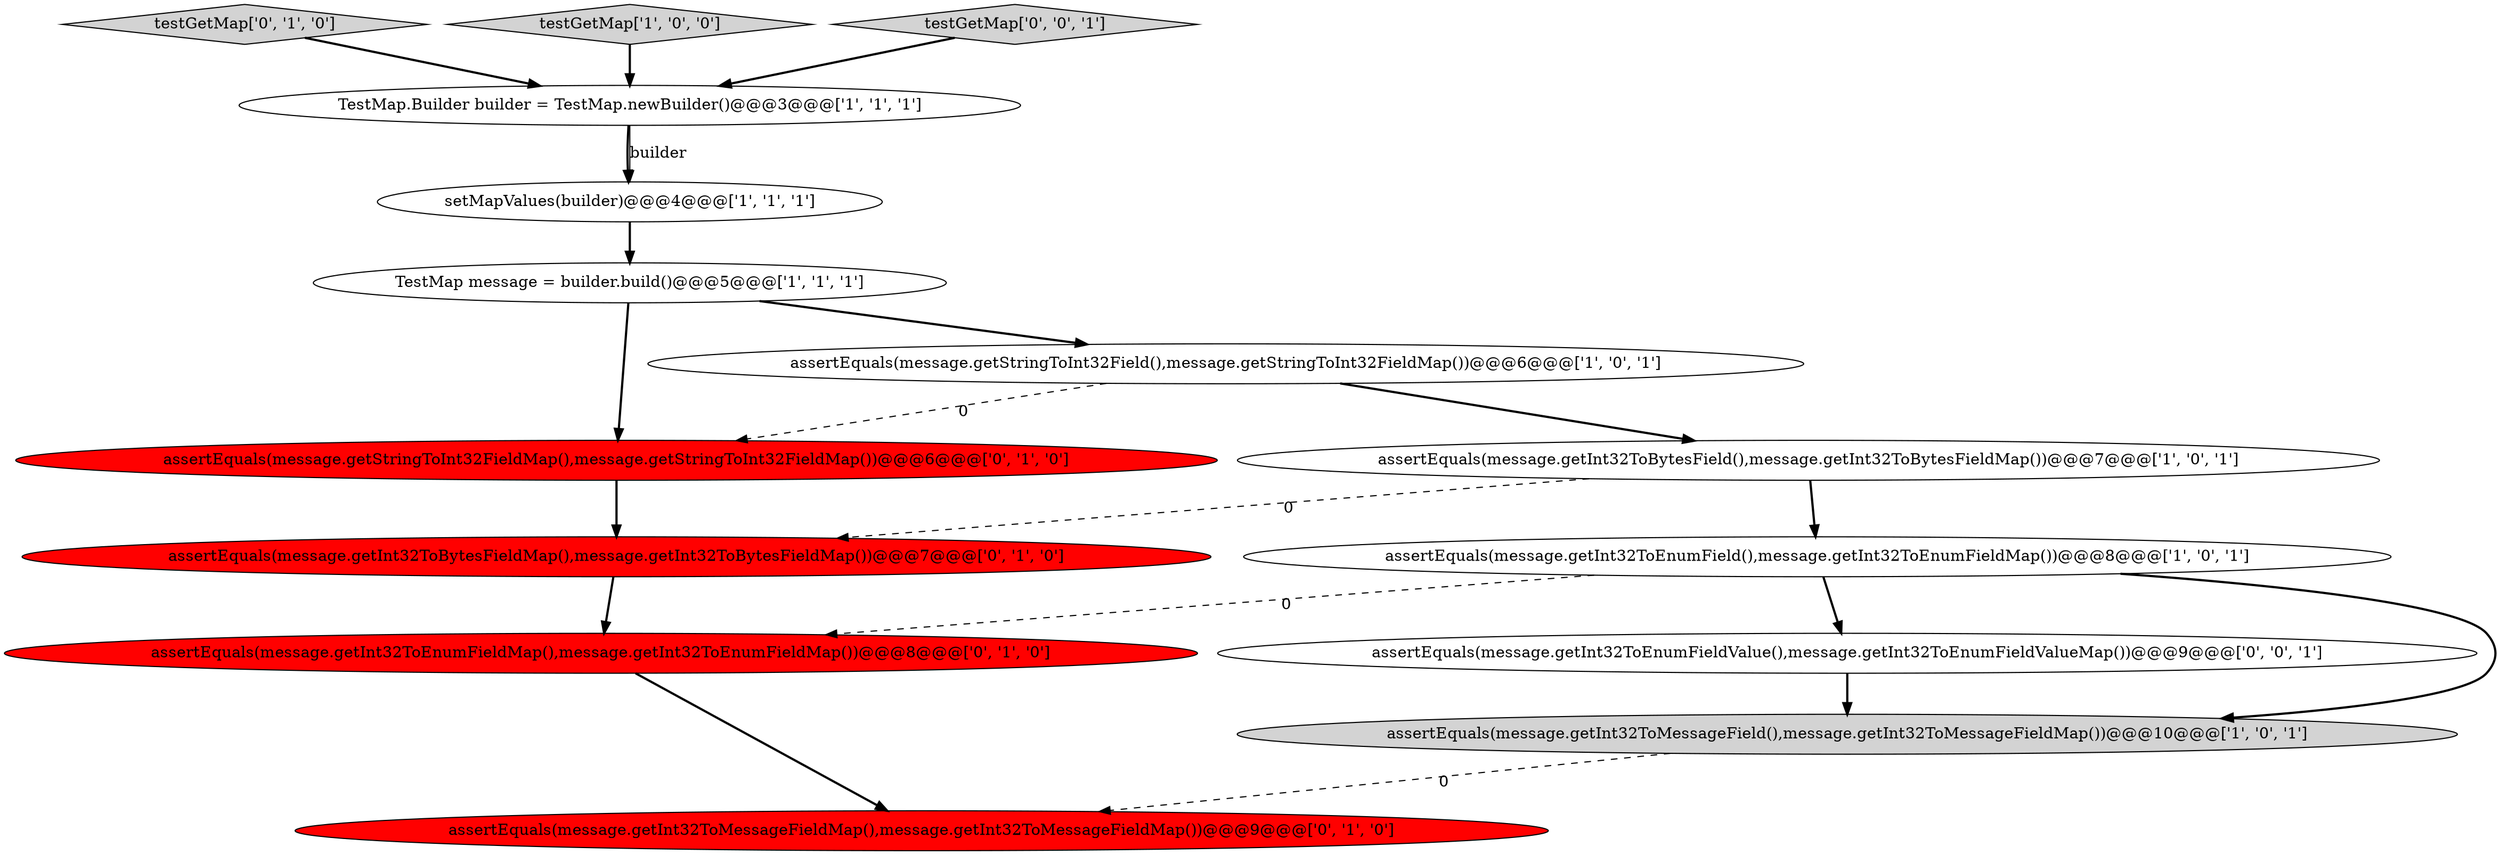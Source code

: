 digraph {
10 [style = filled, label = "assertEquals(message.getStringToInt32FieldMap(),message.getStringToInt32FieldMap())@@@6@@@['0', '1', '0']", fillcolor = red, shape = ellipse image = "AAA1AAABBB2BBB"];
1 [style = filled, label = "assertEquals(message.getInt32ToEnumField(),message.getInt32ToEnumFieldMap())@@@8@@@['1', '0', '1']", fillcolor = white, shape = ellipse image = "AAA0AAABBB1BBB"];
0 [style = filled, label = "setMapValues(builder)@@@4@@@['1', '1', '1']", fillcolor = white, shape = ellipse image = "AAA0AAABBB1BBB"];
3 [style = filled, label = "TestMap message = builder.build()@@@5@@@['1', '1', '1']", fillcolor = white, shape = ellipse image = "AAA0AAABBB1BBB"];
9 [style = filled, label = "assertEquals(message.getInt32ToBytesFieldMap(),message.getInt32ToBytesFieldMap())@@@7@@@['0', '1', '0']", fillcolor = red, shape = ellipse image = "AAA1AAABBB2BBB"];
12 [style = filled, label = "assertEquals(message.getInt32ToEnumFieldMap(),message.getInt32ToEnumFieldMap())@@@8@@@['0', '1', '0']", fillcolor = red, shape = ellipse image = "AAA1AAABBB2BBB"];
14 [style = filled, label = "assertEquals(message.getInt32ToEnumFieldValue(),message.getInt32ToEnumFieldValueMap())@@@9@@@['0', '0', '1']", fillcolor = white, shape = ellipse image = "AAA0AAABBB3BBB"];
5 [style = filled, label = "assertEquals(message.getInt32ToMessageField(),message.getInt32ToMessageFieldMap())@@@10@@@['1', '0', '1']", fillcolor = lightgray, shape = ellipse image = "AAA0AAABBB1BBB"];
4 [style = filled, label = "assertEquals(message.getStringToInt32Field(),message.getStringToInt32FieldMap())@@@6@@@['1', '0', '1']", fillcolor = white, shape = ellipse image = "AAA0AAABBB1BBB"];
8 [style = filled, label = "testGetMap['0', '1', '0']", fillcolor = lightgray, shape = diamond image = "AAA0AAABBB2BBB"];
7 [style = filled, label = "TestMap.Builder builder = TestMap.newBuilder()@@@3@@@['1', '1', '1']", fillcolor = white, shape = ellipse image = "AAA0AAABBB1BBB"];
2 [style = filled, label = "testGetMap['1', '0', '0']", fillcolor = lightgray, shape = diamond image = "AAA0AAABBB1BBB"];
13 [style = filled, label = "testGetMap['0', '0', '1']", fillcolor = lightgray, shape = diamond image = "AAA0AAABBB3BBB"];
11 [style = filled, label = "assertEquals(message.getInt32ToMessageFieldMap(),message.getInt32ToMessageFieldMap())@@@9@@@['0', '1', '0']", fillcolor = red, shape = ellipse image = "AAA1AAABBB2BBB"];
6 [style = filled, label = "assertEquals(message.getInt32ToBytesField(),message.getInt32ToBytesFieldMap())@@@7@@@['1', '0', '1']", fillcolor = white, shape = ellipse image = "AAA0AAABBB1BBB"];
1->5 [style = bold, label=""];
0->3 [style = bold, label=""];
6->1 [style = bold, label=""];
3->10 [style = bold, label=""];
1->12 [style = dashed, label="0"];
1->14 [style = bold, label=""];
10->9 [style = bold, label=""];
7->0 [style = bold, label=""];
9->12 [style = bold, label=""];
2->7 [style = bold, label=""];
7->0 [style = solid, label="builder"];
4->10 [style = dashed, label="0"];
6->9 [style = dashed, label="0"];
5->11 [style = dashed, label="0"];
4->6 [style = bold, label=""];
3->4 [style = bold, label=""];
13->7 [style = bold, label=""];
8->7 [style = bold, label=""];
14->5 [style = bold, label=""];
12->11 [style = bold, label=""];
}
